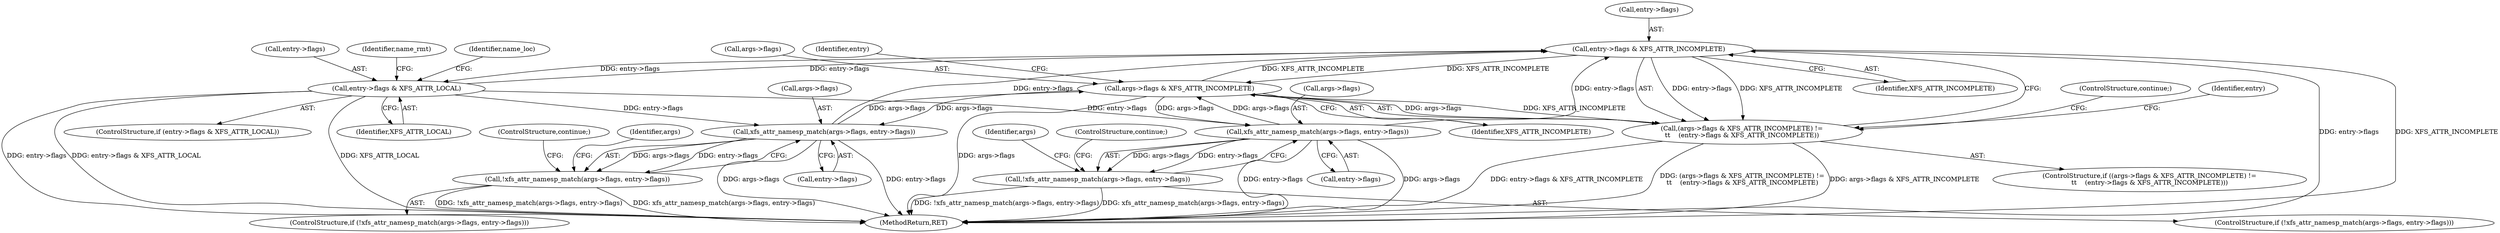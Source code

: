 digraph "0_linux_8275cdd0e7ac550dcce2b3ef6d2fb3b808c1ae59_6@pointer" {
"1000311" [label="(Call,entry->flags & XFS_ATTR_INCOMPLETE)"];
"1000403" [label="(Call,xfs_attr_namesp_match(args->flags, entry->flags))"];
"1000306" [label="(Call,args->flags & XFS_ATTR_INCOMPLETE)"];
"1000355" [label="(Call,xfs_attr_namesp_match(args->flags, entry->flags))"];
"1000319" [label="(Call,entry->flags & XFS_ATTR_LOCAL)"];
"1000311" [label="(Call,entry->flags & XFS_ATTR_INCOMPLETE)"];
"1000305" [label="(Call,(args->flags & XFS_ATTR_INCOMPLETE) !=\n\t\t    (entry->flags & XFS_ATTR_INCOMPLETE))"];
"1000354" [label="(Call,!xfs_attr_namesp_match(args->flags, entry->flags))"];
"1000402" [label="(Call,!xfs_attr_namesp_match(args->flags, entry->flags))"];
"1000354" [label="(Call,!xfs_attr_namesp_match(args->flags, entry->flags))"];
"1000403" [label="(Call,xfs_attr_namesp_match(args->flags, entry->flags))"];
"1000374" [label="(Identifier,name_rmt)"];
"1000401" [label="(ControlStructure,if (!xfs_attr_namesp_match(args->flags, entry->flags)))"];
"1000311" [label="(Call,entry->flags & XFS_ATTR_INCOMPLETE)"];
"1000326" [label="(Identifier,name_loc)"];
"1000365" [label="(Identifier,args)"];
"1000320" [label="(Call,entry->flags)"];
"1000315" [label="(Identifier,XFS_ATTR_INCOMPLETE)"];
"1000413" [label="(Identifier,args)"];
"1000317" [label="(ControlStructure,continue;)"];
"1000402" [label="(Call,!xfs_attr_namesp_match(args->flags, entry->flags))"];
"1000456" [label="(MethodReturn,RET)"];
"1000407" [label="(Call,entry->flags)"];
"1000304" [label="(ControlStructure,if ((args->flags & XFS_ATTR_INCOMPLETE) !=\n\t\t    (entry->flags & XFS_ATTR_INCOMPLETE)))"];
"1000318" [label="(ControlStructure,if (entry->flags & XFS_ATTR_LOCAL))"];
"1000312" [label="(Call,entry->flags)"];
"1000310" [label="(Identifier,XFS_ATTR_INCOMPLETE)"];
"1000410" [label="(ControlStructure,continue;)"];
"1000323" [label="(Identifier,XFS_ATTR_LOCAL)"];
"1000305" [label="(Call,(args->flags & XFS_ATTR_INCOMPLETE) !=\n\t\t    (entry->flags & XFS_ATTR_INCOMPLETE))"];
"1000307" [label="(Call,args->flags)"];
"1000404" [label="(Call,args->flags)"];
"1000359" [label="(Call,entry->flags)"];
"1000313" [label="(Identifier,entry)"];
"1000355" [label="(Call,xfs_attr_namesp_match(args->flags, entry->flags))"];
"1000356" [label="(Call,args->flags)"];
"1000319" [label="(Call,entry->flags & XFS_ATTR_LOCAL)"];
"1000321" [label="(Identifier,entry)"];
"1000353" [label="(ControlStructure,if (!xfs_attr_namesp_match(args->flags, entry->flags)))"];
"1000306" [label="(Call,args->flags & XFS_ATTR_INCOMPLETE)"];
"1000362" [label="(ControlStructure,continue;)"];
"1000311" -> "1000305"  [label="AST: "];
"1000311" -> "1000315"  [label="CFG: "];
"1000312" -> "1000311"  [label="AST: "];
"1000315" -> "1000311"  [label="AST: "];
"1000305" -> "1000311"  [label="CFG: "];
"1000311" -> "1000456"  [label="DDG: entry->flags"];
"1000311" -> "1000456"  [label="DDG: XFS_ATTR_INCOMPLETE"];
"1000311" -> "1000306"  [label="DDG: XFS_ATTR_INCOMPLETE"];
"1000311" -> "1000305"  [label="DDG: entry->flags"];
"1000311" -> "1000305"  [label="DDG: XFS_ATTR_INCOMPLETE"];
"1000403" -> "1000311"  [label="DDG: entry->flags"];
"1000319" -> "1000311"  [label="DDG: entry->flags"];
"1000355" -> "1000311"  [label="DDG: entry->flags"];
"1000306" -> "1000311"  [label="DDG: XFS_ATTR_INCOMPLETE"];
"1000311" -> "1000319"  [label="DDG: entry->flags"];
"1000403" -> "1000402"  [label="AST: "];
"1000403" -> "1000407"  [label="CFG: "];
"1000404" -> "1000403"  [label="AST: "];
"1000407" -> "1000403"  [label="AST: "];
"1000402" -> "1000403"  [label="CFG: "];
"1000403" -> "1000456"  [label="DDG: args->flags"];
"1000403" -> "1000456"  [label="DDG: entry->flags"];
"1000403" -> "1000306"  [label="DDG: args->flags"];
"1000403" -> "1000402"  [label="DDG: args->flags"];
"1000403" -> "1000402"  [label="DDG: entry->flags"];
"1000306" -> "1000403"  [label="DDG: args->flags"];
"1000319" -> "1000403"  [label="DDG: entry->flags"];
"1000306" -> "1000305"  [label="AST: "];
"1000306" -> "1000310"  [label="CFG: "];
"1000307" -> "1000306"  [label="AST: "];
"1000310" -> "1000306"  [label="AST: "];
"1000313" -> "1000306"  [label="CFG: "];
"1000306" -> "1000456"  [label="DDG: args->flags"];
"1000306" -> "1000305"  [label="DDG: args->flags"];
"1000306" -> "1000305"  [label="DDG: XFS_ATTR_INCOMPLETE"];
"1000355" -> "1000306"  [label="DDG: args->flags"];
"1000306" -> "1000355"  [label="DDG: args->flags"];
"1000355" -> "1000354"  [label="AST: "];
"1000355" -> "1000359"  [label="CFG: "];
"1000356" -> "1000355"  [label="AST: "];
"1000359" -> "1000355"  [label="AST: "];
"1000354" -> "1000355"  [label="CFG: "];
"1000355" -> "1000456"  [label="DDG: args->flags"];
"1000355" -> "1000456"  [label="DDG: entry->flags"];
"1000355" -> "1000354"  [label="DDG: args->flags"];
"1000355" -> "1000354"  [label="DDG: entry->flags"];
"1000319" -> "1000355"  [label="DDG: entry->flags"];
"1000319" -> "1000318"  [label="AST: "];
"1000319" -> "1000323"  [label="CFG: "];
"1000320" -> "1000319"  [label="AST: "];
"1000323" -> "1000319"  [label="AST: "];
"1000326" -> "1000319"  [label="CFG: "];
"1000374" -> "1000319"  [label="CFG: "];
"1000319" -> "1000456"  [label="DDG: entry->flags & XFS_ATTR_LOCAL"];
"1000319" -> "1000456"  [label="DDG: XFS_ATTR_LOCAL"];
"1000319" -> "1000456"  [label="DDG: entry->flags"];
"1000305" -> "1000304"  [label="AST: "];
"1000317" -> "1000305"  [label="CFG: "];
"1000321" -> "1000305"  [label="CFG: "];
"1000305" -> "1000456"  [label="DDG: entry->flags & XFS_ATTR_INCOMPLETE"];
"1000305" -> "1000456"  [label="DDG: (args->flags & XFS_ATTR_INCOMPLETE) !=\n\t\t    (entry->flags & XFS_ATTR_INCOMPLETE)"];
"1000305" -> "1000456"  [label="DDG: args->flags & XFS_ATTR_INCOMPLETE"];
"1000354" -> "1000353"  [label="AST: "];
"1000362" -> "1000354"  [label="CFG: "];
"1000365" -> "1000354"  [label="CFG: "];
"1000354" -> "1000456"  [label="DDG: !xfs_attr_namesp_match(args->flags, entry->flags)"];
"1000354" -> "1000456"  [label="DDG: xfs_attr_namesp_match(args->flags, entry->flags)"];
"1000402" -> "1000401"  [label="AST: "];
"1000410" -> "1000402"  [label="CFG: "];
"1000413" -> "1000402"  [label="CFG: "];
"1000402" -> "1000456"  [label="DDG: !xfs_attr_namesp_match(args->flags, entry->flags)"];
"1000402" -> "1000456"  [label="DDG: xfs_attr_namesp_match(args->flags, entry->flags)"];
}
